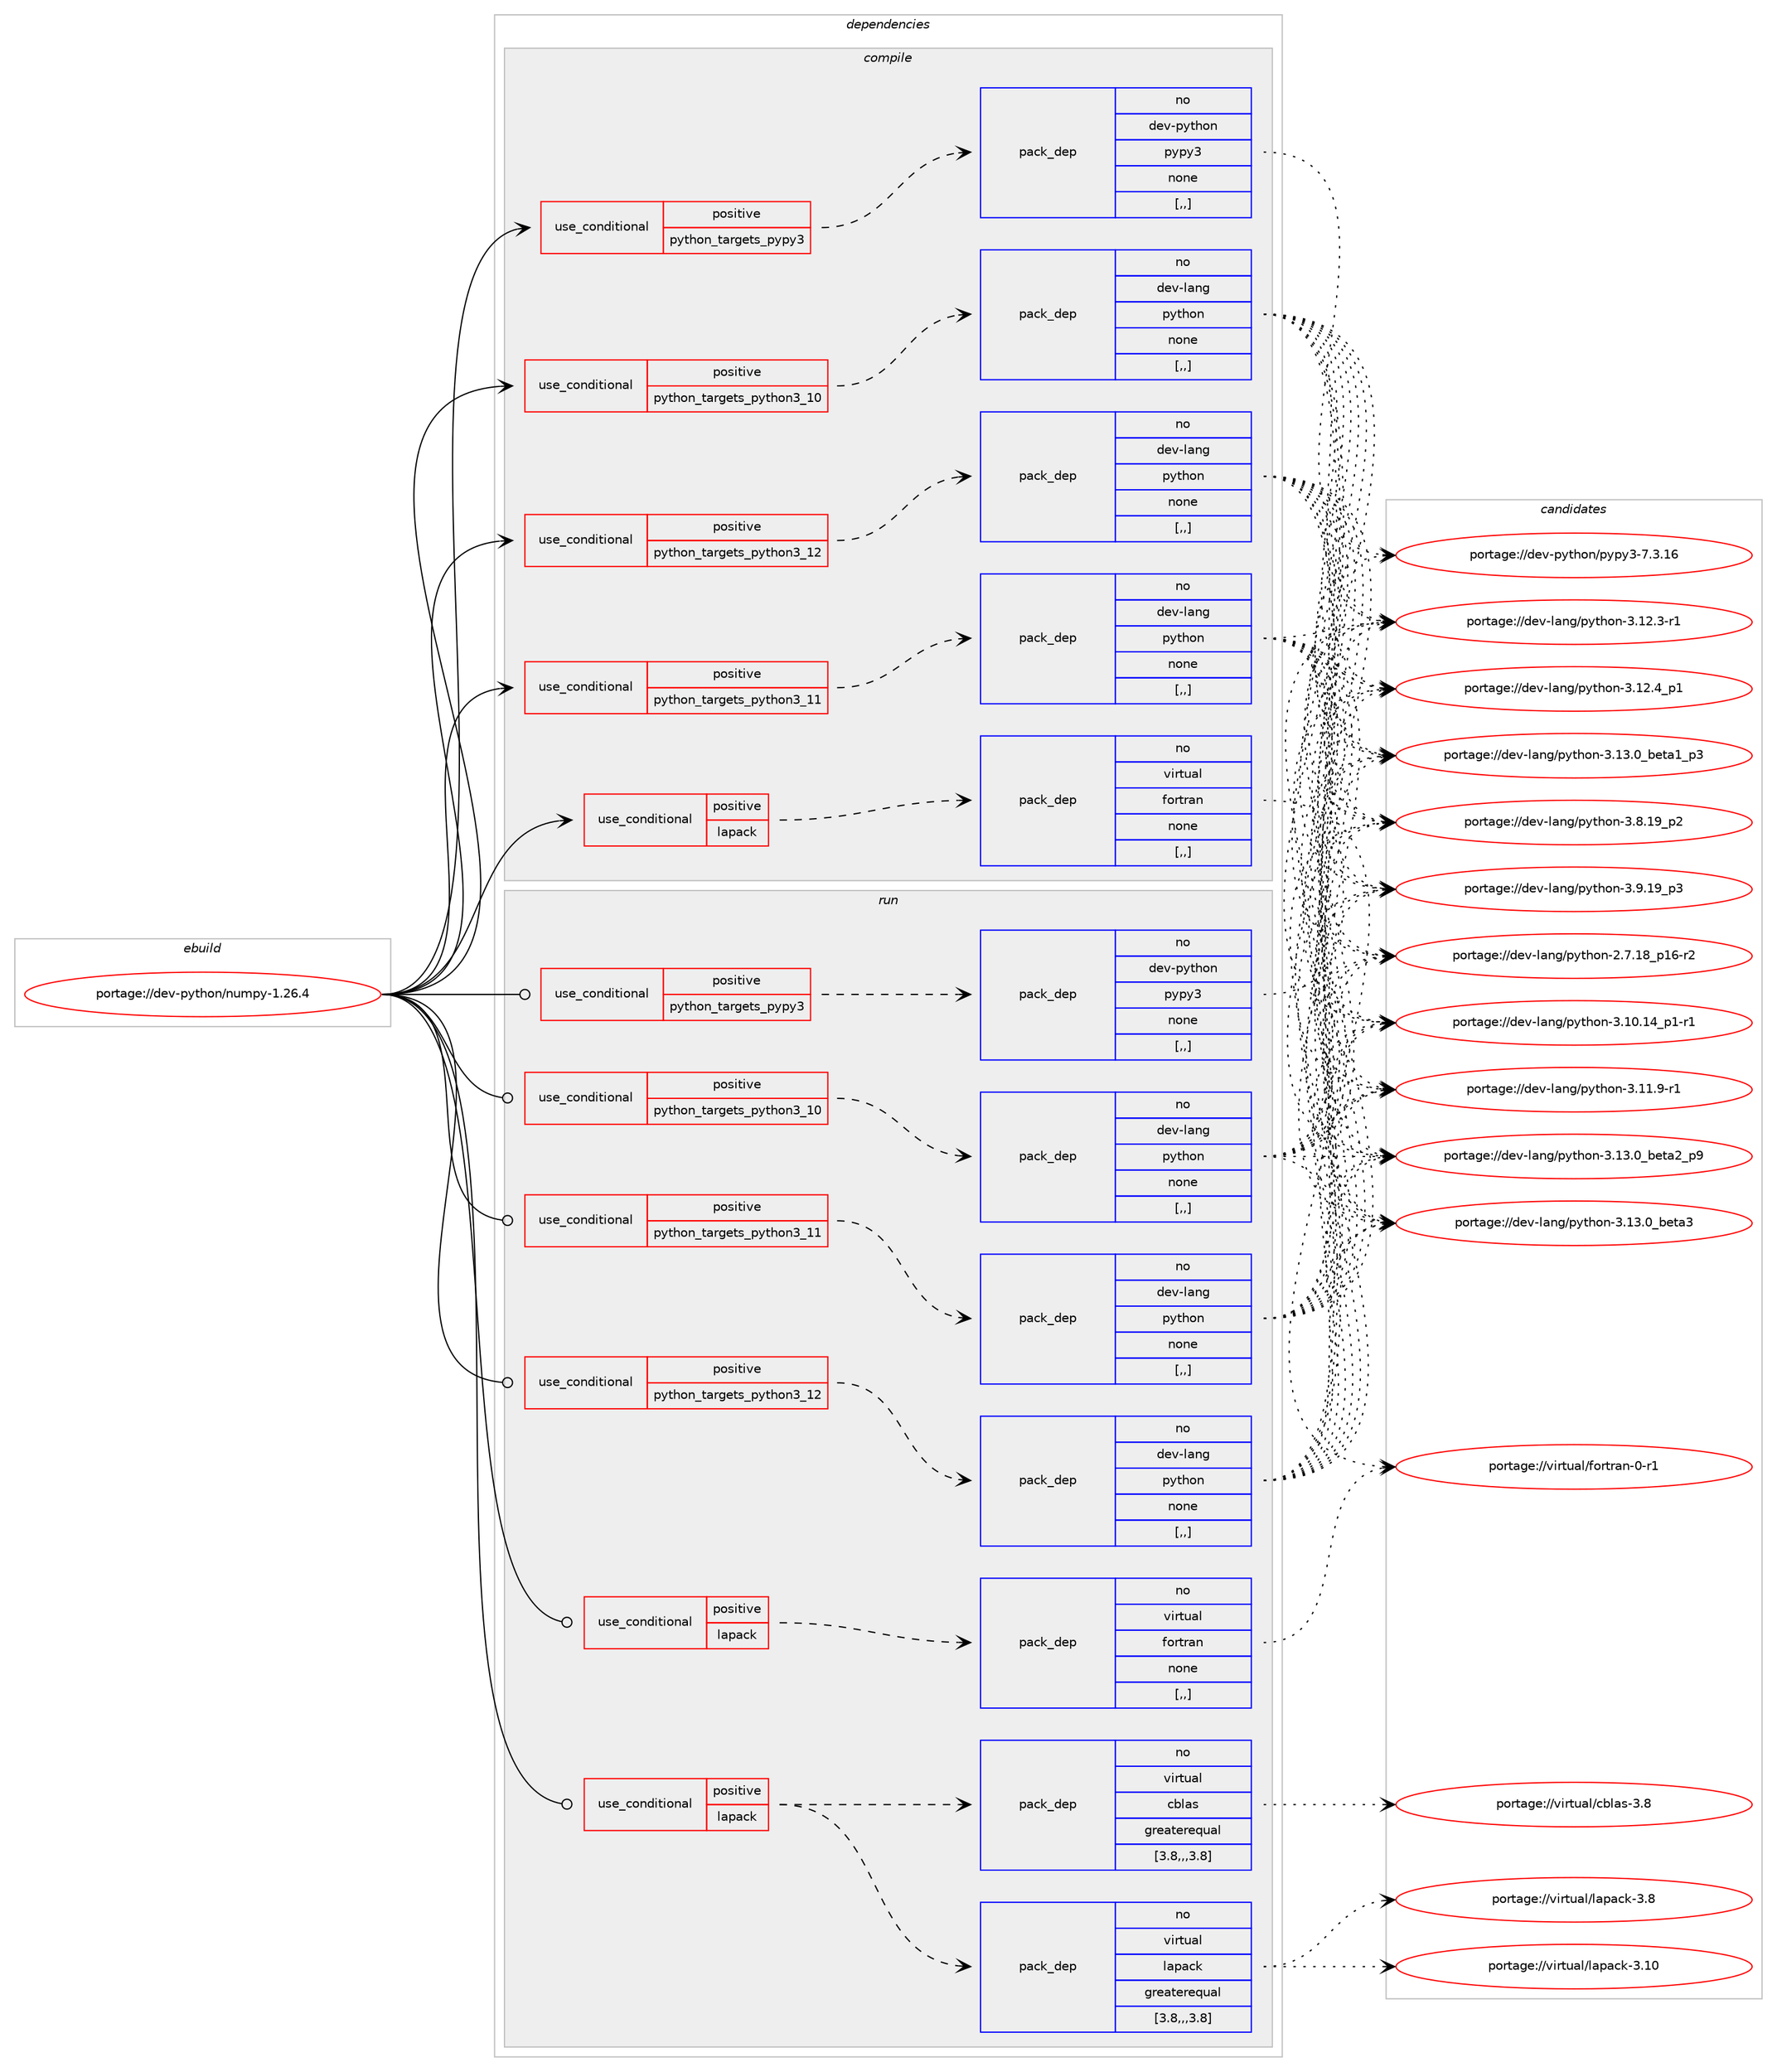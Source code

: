 digraph prolog {

# *************
# Graph options
# *************

newrank=true;
concentrate=true;
compound=true;
graph [rankdir=LR,fontname=Helvetica,fontsize=10,ranksep=1.5];#, ranksep=2.5, nodesep=0.2];
edge  [arrowhead=vee];
node  [fontname=Helvetica,fontsize=10];

# **********
# The ebuild
# **********

subgraph cluster_leftcol {
color=gray;
rank=same;
label=<<i>ebuild</i>>;
id [label="portage://dev-python/numpy-1.26.4", color=red, width=4, href="../dev-python/numpy-1.26.4.svg"];
}

# ****************
# The dependencies
# ****************

subgraph cluster_midcol {
color=gray;
label=<<i>dependencies</i>>;
subgraph cluster_compile {
fillcolor="#eeeeee";
style=filled;
label=<<i>compile</i>>;
subgraph cond34365 {
dependency149225 [label=<<TABLE BORDER="0" CELLBORDER="1" CELLSPACING="0" CELLPADDING="4"><TR><TD ROWSPAN="3" CELLPADDING="10">use_conditional</TD></TR><TR><TD>positive</TD></TR><TR><TD>lapack</TD></TR></TABLE>>, shape=none, color=red];
subgraph pack113645 {
dependency149226 [label=<<TABLE BORDER="0" CELLBORDER="1" CELLSPACING="0" CELLPADDING="4" WIDTH="220"><TR><TD ROWSPAN="6" CELLPADDING="30">pack_dep</TD></TR><TR><TD WIDTH="110">no</TD></TR><TR><TD>virtual</TD></TR><TR><TD>fortran</TD></TR><TR><TD>none</TD></TR><TR><TD>[,,]</TD></TR></TABLE>>, shape=none, color=blue];
}
dependency149225:e -> dependency149226:w [weight=20,style="dashed",arrowhead="vee"];
}
id:e -> dependency149225:w [weight=20,style="solid",arrowhead="vee"];
subgraph cond34366 {
dependency149227 [label=<<TABLE BORDER="0" CELLBORDER="1" CELLSPACING="0" CELLPADDING="4"><TR><TD ROWSPAN="3" CELLPADDING="10">use_conditional</TD></TR><TR><TD>positive</TD></TR><TR><TD>python_targets_pypy3</TD></TR></TABLE>>, shape=none, color=red];
subgraph pack113646 {
dependency149228 [label=<<TABLE BORDER="0" CELLBORDER="1" CELLSPACING="0" CELLPADDING="4" WIDTH="220"><TR><TD ROWSPAN="6" CELLPADDING="30">pack_dep</TD></TR><TR><TD WIDTH="110">no</TD></TR><TR><TD>dev-python</TD></TR><TR><TD>pypy3</TD></TR><TR><TD>none</TD></TR><TR><TD>[,,]</TD></TR></TABLE>>, shape=none, color=blue];
}
dependency149227:e -> dependency149228:w [weight=20,style="dashed",arrowhead="vee"];
}
id:e -> dependency149227:w [weight=20,style="solid",arrowhead="vee"];
subgraph cond34367 {
dependency149229 [label=<<TABLE BORDER="0" CELLBORDER="1" CELLSPACING="0" CELLPADDING="4"><TR><TD ROWSPAN="3" CELLPADDING="10">use_conditional</TD></TR><TR><TD>positive</TD></TR><TR><TD>python_targets_python3_10</TD></TR></TABLE>>, shape=none, color=red];
subgraph pack113647 {
dependency149230 [label=<<TABLE BORDER="0" CELLBORDER="1" CELLSPACING="0" CELLPADDING="4" WIDTH="220"><TR><TD ROWSPAN="6" CELLPADDING="30">pack_dep</TD></TR><TR><TD WIDTH="110">no</TD></TR><TR><TD>dev-lang</TD></TR><TR><TD>python</TD></TR><TR><TD>none</TD></TR><TR><TD>[,,]</TD></TR></TABLE>>, shape=none, color=blue];
}
dependency149229:e -> dependency149230:w [weight=20,style="dashed",arrowhead="vee"];
}
id:e -> dependency149229:w [weight=20,style="solid",arrowhead="vee"];
subgraph cond34368 {
dependency149231 [label=<<TABLE BORDER="0" CELLBORDER="1" CELLSPACING="0" CELLPADDING="4"><TR><TD ROWSPAN="3" CELLPADDING="10">use_conditional</TD></TR><TR><TD>positive</TD></TR><TR><TD>python_targets_python3_11</TD></TR></TABLE>>, shape=none, color=red];
subgraph pack113648 {
dependency149232 [label=<<TABLE BORDER="0" CELLBORDER="1" CELLSPACING="0" CELLPADDING="4" WIDTH="220"><TR><TD ROWSPAN="6" CELLPADDING="30">pack_dep</TD></TR><TR><TD WIDTH="110">no</TD></TR><TR><TD>dev-lang</TD></TR><TR><TD>python</TD></TR><TR><TD>none</TD></TR><TR><TD>[,,]</TD></TR></TABLE>>, shape=none, color=blue];
}
dependency149231:e -> dependency149232:w [weight=20,style="dashed",arrowhead="vee"];
}
id:e -> dependency149231:w [weight=20,style="solid",arrowhead="vee"];
subgraph cond34369 {
dependency149233 [label=<<TABLE BORDER="0" CELLBORDER="1" CELLSPACING="0" CELLPADDING="4"><TR><TD ROWSPAN="3" CELLPADDING="10">use_conditional</TD></TR><TR><TD>positive</TD></TR><TR><TD>python_targets_python3_12</TD></TR></TABLE>>, shape=none, color=red];
subgraph pack113649 {
dependency149234 [label=<<TABLE BORDER="0" CELLBORDER="1" CELLSPACING="0" CELLPADDING="4" WIDTH="220"><TR><TD ROWSPAN="6" CELLPADDING="30">pack_dep</TD></TR><TR><TD WIDTH="110">no</TD></TR><TR><TD>dev-lang</TD></TR><TR><TD>python</TD></TR><TR><TD>none</TD></TR><TR><TD>[,,]</TD></TR></TABLE>>, shape=none, color=blue];
}
dependency149233:e -> dependency149234:w [weight=20,style="dashed",arrowhead="vee"];
}
id:e -> dependency149233:w [weight=20,style="solid",arrowhead="vee"];
}
subgraph cluster_compileandrun {
fillcolor="#eeeeee";
style=filled;
label=<<i>compile and run</i>>;
}
subgraph cluster_run {
fillcolor="#eeeeee";
style=filled;
label=<<i>run</i>>;
subgraph cond34370 {
dependency149235 [label=<<TABLE BORDER="0" CELLBORDER="1" CELLSPACING="0" CELLPADDING="4"><TR><TD ROWSPAN="3" CELLPADDING="10">use_conditional</TD></TR><TR><TD>positive</TD></TR><TR><TD>lapack</TD></TR></TABLE>>, shape=none, color=red];
subgraph pack113650 {
dependency149236 [label=<<TABLE BORDER="0" CELLBORDER="1" CELLSPACING="0" CELLPADDING="4" WIDTH="220"><TR><TD ROWSPAN="6" CELLPADDING="30">pack_dep</TD></TR><TR><TD WIDTH="110">no</TD></TR><TR><TD>virtual</TD></TR><TR><TD>cblas</TD></TR><TR><TD>greaterequal</TD></TR><TR><TD>[3.8,,,3.8]</TD></TR></TABLE>>, shape=none, color=blue];
}
dependency149235:e -> dependency149236:w [weight=20,style="dashed",arrowhead="vee"];
subgraph pack113651 {
dependency149237 [label=<<TABLE BORDER="0" CELLBORDER="1" CELLSPACING="0" CELLPADDING="4" WIDTH="220"><TR><TD ROWSPAN="6" CELLPADDING="30">pack_dep</TD></TR><TR><TD WIDTH="110">no</TD></TR><TR><TD>virtual</TD></TR><TR><TD>lapack</TD></TR><TR><TD>greaterequal</TD></TR><TR><TD>[3.8,,,3.8]</TD></TR></TABLE>>, shape=none, color=blue];
}
dependency149235:e -> dependency149237:w [weight=20,style="dashed",arrowhead="vee"];
}
id:e -> dependency149235:w [weight=20,style="solid",arrowhead="odot"];
subgraph cond34371 {
dependency149238 [label=<<TABLE BORDER="0" CELLBORDER="1" CELLSPACING="0" CELLPADDING="4"><TR><TD ROWSPAN="3" CELLPADDING="10">use_conditional</TD></TR><TR><TD>positive</TD></TR><TR><TD>lapack</TD></TR></TABLE>>, shape=none, color=red];
subgraph pack113652 {
dependency149239 [label=<<TABLE BORDER="0" CELLBORDER="1" CELLSPACING="0" CELLPADDING="4" WIDTH="220"><TR><TD ROWSPAN="6" CELLPADDING="30">pack_dep</TD></TR><TR><TD WIDTH="110">no</TD></TR><TR><TD>virtual</TD></TR><TR><TD>fortran</TD></TR><TR><TD>none</TD></TR><TR><TD>[,,]</TD></TR></TABLE>>, shape=none, color=blue];
}
dependency149238:e -> dependency149239:w [weight=20,style="dashed",arrowhead="vee"];
}
id:e -> dependency149238:w [weight=20,style="solid",arrowhead="odot"];
subgraph cond34372 {
dependency149240 [label=<<TABLE BORDER="0" CELLBORDER="1" CELLSPACING="0" CELLPADDING="4"><TR><TD ROWSPAN="3" CELLPADDING="10">use_conditional</TD></TR><TR><TD>positive</TD></TR><TR><TD>python_targets_pypy3</TD></TR></TABLE>>, shape=none, color=red];
subgraph pack113653 {
dependency149241 [label=<<TABLE BORDER="0" CELLBORDER="1" CELLSPACING="0" CELLPADDING="4" WIDTH="220"><TR><TD ROWSPAN="6" CELLPADDING="30">pack_dep</TD></TR><TR><TD WIDTH="110">no</TD></TR><TR><TD>dev-python</TD></TR><TR><TD>pypy3</TD></TR><TR><TD>none</TD></TR><TR><TD>[,,]</TD></TR></TABLE>>, shape=none, color=blue];
}
dependency149240:e -> dependency149241:w [weight=20,style="dashed",arrowhead="vee"];
}
id:e -> dependency149240:w [weight=20,style="solid",arrowhead="odot"];
subgraph cond34373 {
dependency149242 [label=<<TABLE BORDER="0" CELLBORDER="1" CELLSPACING="0" CELLPADDING="4"><TR><TD ROWSPAN="3" CELLPADDING="10">use_conditional</TD></TR><TR><TD>positive</TD></TR><TR><TD>python_targets_python3_10</TD></TR></TABLE>>, shape=none, color=red];
subgraph pack113654 {
dependency149243 [label=<<TABLE BORDER="0" CELLBORDER="1" CELLSPACING="0" CELLPADDING="4" WIDTH="220"><TR><TD ROWSPAN="6" CELLPADDING="30">pack_dep</TD></TR><TR><TD WIDTH="110">no</TD></TR><TR><TD>dev-lang</TD></TR><TR><TD>python</TD></TR><TR><TD>none</TD></TR><TR><TD>[,,]</TD></TR></TABLE>>, shape=none, color=blue];
}
dependency149242:e -> dependency149243:w [weight=20,style="dashed",arrowhead="vee"];
}
id:e -> dependency149242:w [weight=20,style="solid",arrowhead="odot"];
subgraph cond34374 {
dependency149244 [label=<<TABLE BORDER="0" CELLBORDER="1" CELLSPACING="0" CELLPADDING="4"><TR><TD ROWSPAN="3" CELLPADDING="10">use_conditional</TD></TR><TR><TD>positive</TD></TR><TR><TD>python_targets_python3_11</TD></TR></TABLE>>, shape=none, color=red];
subgraph pack113655 {
dependency149245 [label=<<TABLE BORDER="0" CELLBORDER="1" CELLSPACING="0" CELLPADDING="4" WIDTH="220"><TR><TD ROWSPAN="6" CELLPADDING="30">pack_dep</TD></TR><TR><TD WIDTH="110">no</TD></TR><TR><TD>dev-lang</TD></TR><TR><TD>python</TD></TR><TR><TD>none</TD></TR><TR><TD>[,,]</TD></TR></TABLE>>, shape=none, color=blue];
}
dependency149244:e -> dependency149245:w [weight=20,style="dashed",arrowhead="vee"];
}
id:e -> dependency149244:w [weight=20,style="solid",arrowhead="odot"];
subgraph cond34375 {
dependency149246 [label=<<TABLE BORDER="0" CELLBORDER="1" CELLSPACING="0" CELLPADDING="4"><TR><TD ROWSPAN="3" CELLPADDING="10">use_conditional</TD></TR><TR><TD>positive</TD></TR><TR><TD>python_targets_python3_12</TD></TR></TABLE>>, shape=none, color=red];
subgraph pack113656 {
dependency149247 [label=<<TABLE BORDER="0" CELLBORDER="1" CELLSPACING="0" CELLPADDING="4" WIDTH="220"><TR><TD ROWSPAN="6" CELLPADDING="30">pack_dep</TD></TR><TR><TD WIDTH="110">no</TD></TR><TR><TD>dev-lang</TD></TR><TR><TD>python</TD></TR><TR><TD>none</TD></TR><TR><TD>[,,]</TD></TR></TABLE>>, shape=none, color=blue];
}
dependency149246:e -> dependency149247:w [weight=20,style="dashed",arrowhead="vee"];
}
id:e -> dependency149246:w [weight=20,style="solid",arrowhead="odot"];
}
}

# **************
# The candidates
# **************

subgraph cluster_choices {
rank=same;
color=gray;
label=<<i>candidates</i>>;

subgraph choice113645 {
color=black;
nodesep=1;
choice11810511411611797108471021111141161149711045484511449 [label="portage://virtual/fortran-0-r1", color=red, width=4,href="../virtual/fortran-0-r1.svg"];
dependency149226:e -> choice11810511411611797108471021111141161149711045484511449:w [style=dotted,weight="100"];
}
subgraph choice113646 {
color=black;
nodesep=1;
choice10010111845112121116104111110471121211121215145554651464954 [label="portage://dev-python/pypy3-7.3.16", color=red, width=4,href="../dev-python/pypy3-7.3.16.svg"];
dependency149228:e -> choice10010111845112121116104111110471121211121215145554651464954:w [style=dotted,weight="100"];
}
subgraph choice113647 {
color=black;
nodesep=1;
choice100101118451089711010347112121116104111110455046554649569511249544511450 [label="portage://dev-lang/python-2.7.18_p16-r2", color=red, width=4,href="../dev-lang/python-2.7.18_p16-r2.svg"];
choice100101118451089711010347112121116104111110455146494846495295112494511449 [label="portage://dev-lang/python-3.10.14_p1-r1", color=red, width=4,href="../dev-lang/python-3.10.14_p1-r1.svg"];
choice100101118451089711010347112121116104111110455146494946574511449 [label="portage://dev-lang/python-3.11.9-r1", color=red, width=4,href="../dev-lang/python-3.11.9-r1.svg"];
choice100101118451089711010347112121116104111110455146495046514511449 [label="portage://dev-lang/python-3.12.3-r1", color=red, width=4,href="../dev-lang/python-3.12.3-r1.svg"];
choice100101118451089711010347112121116104111110455146495046529511249 [label="portage://dev-lang/python-3.12.4_p1", color=red, width=4,href="../dev-lang/python-3.12.4_p1.svg"];
choice10010111845108971101034711212111610411111045514649514648959810111697499511251 [label="portage://dev-lang/python-3.13.0_beta1_p3", color=red, width=4,href="../dev-lang/python-3.13.0_beta1_p3.svg"];
choice10010111845108971101034711212111610411111045514649514648959810111697509511257 [label="portage://dev-lang/python-3.13.0_beta2_p9", color=red, width=4,href="../dev-lang/python-3.13.0_beta2_p9.svg"];
choice1001011184510897110103471121211161041111104551464951464895981011169751 [label="portage://dev-lang/python-3.13.0_beta3", color=red, width=4,href="../dev-lang/python-3.13.0_beta3.svg"];
choice100101118451089711010347112121116104111110455146564649579511250 [label="portage://dev-lang/python-3.8.19_p2", color=red, width=4,href="../dev-lang/python-3.8.19_p2.svg"];
choice100101118451089711010347112121116104111110455146574649579511251 [label="portage://dev-lang/python-3.9.19_p3", color=red, width=4,href="../dev-lang/python-3.9.19_p3.svg"];
dependency149230:e -> choice100101118451089711010347112121116104111110455046554649569511249544511450:w [style=dotted,weight="100"];
dependency149230:e -> choice100101118451089711010347112121116104111110455146494846495295112494511449:w [style=dotted,weight="100"];
dependency149230:e -> choice100101118451089711010347112121116104111110455146494946574511449:w [style=dotted,weight="100"];
dependency149230:e -> choice100101118451089711010347112121116104111110455146495046514511449:w [style=dotted,weight="100"];
dependency149230:e -> choice100101118451089711010347112121116104111110455146495046529511249:w [style=dotted,weight="100"];
dependency149230:e -> choice10010111845108971101034711212111610411111045514649514648959810111697499511251:w [style=dotted,weight="100"];
dependency149230:e -> choice10010111845108971101034711212111610411111045514649514648959810111697509511257:w [style=dotted,weight="100"];
dependency149230:e -> choice1001011184510897110103471121211161041111104551464951464895981011169751:w [style=dotted,weight="100"];
dependency149230:e -> choice100101118451089711010347112121116104111110455146564649579511250:w [style=dotted,weight="100"];
dependency149230:e -> choice100101118451089711010347112121116104111110455146574649579511251:w [style=dotted,weight="100"];
}
subgraph choice113648 {
color=black;
nodesep=1;
choice100101118451089711010347112121116104111110455046554649569511249544511450 [label="portage://dev-lang/python-2.7.18_p16-r2", color=red, width=4,href="../dev-lang/python-2.7.18_p16-r2.svg"];
choice100101118451089711010347112121116104111110455146494846495295112494511449 [label="portage://dev-lang/python-3.10.14_p1-r1", color=red, width=4,href="../dev-lang/python-3.10.14_p1-r1.svg"];
choice100101118451089711010347112121116104111110455146494946574511449 [label="portage://dev-lang/python-3.11.9-r1", color=red, width=4,href="../dev-lang/python-3.11.9-r1.svg"];
choice100101118451089711010347112121116104111110455146495046514511449 [label="portage://dev-lang/python-3.12.3-r1", color=red, width=4,href="../dev-lang/python-3.12.3-r1.svg"];
choice100101118451089711010347112121116104111110455146495046529511249 [label="portage://dev-lang/python-3.12.4_p1", color=red, width=4,href="../dev-lang/python-3.12.4_p1.svg"];
choice10010111845108971101034711212111610411111045514649514648959810111697499511251 [label="portage://dev-lang/python-3.13.0_beta1_p3", color=red, width=4,href="../dev-lang/python-3.13.0_beta1_p3.svg"];
choice10010111845108971101034711212111610411111045514649514648959810111697509511257 [label="portage://dev-lang/python-3.13.0_beta2_p9", color=red, width=4,href="../dev-lang/python-3.13.0_beta2_p9.svg"];
choice1001011184510897110103471121211161041111104551464951464895981011169751 [label="portage://dev-lang/python-3.13.0_beta3", color=red, width=4,href="../dev-lang/python-3.13.0_beta3.svg"];
choice100101118451089711010347112121116104111110455146564649579511250 [label="portage://dev-lang/python-3.8.19_p2", color=red, width=4,href="../dev-lang/python-3.8.19_p2.svg"];
choice100101118451089711010347112121116104111110455146574649579511251 [label="portage://dev-lang/python-3.9.19_p3", color=red, width=4,href="../dev-lang/python-3.9.19_p3.svg"];
dependency149232:e -> choice100101118451089711010347112121116104111110455046554649569511249544511450:w [style=dotted,weight="100"];
dependency149232:e -> choice100101118451089711010347112121116104111110455146494846495295112494511449:w [style=dotted,weight="100"];
dependency149232:e -> choice100101118451089711010347112121116104111110455146494946574511449:w [style=dotted,weight="100"];
dependency149232:e -> choice100101118451089711010347112121116104111110455146495046514511449:w [style=dotted,weight="100"];
dependency149232:e -> choice100101118451089711010347112121116104111110455146495046529511249:w [style=dotted,weight="100"];
dependency149232:e -> choice10010111845108971101034711212111610411111045514649514648959810111697499511251:w [style=dotted,weight="100"];
dependency149232:e -> choice10010111845108971101034711212111610411111045514649514648959810111697509511257:w [style=dotted,weight="100"];
dependency149232:e -> choice1001011184510897110103471121211161041111104551464951464895981011169751:w [style=dotted,weight="100"];
dependency149232:e -> choice100101118451089711010347112121116104111110455146564649579511250:w [style=dotted,weight="100"];
dependency149232:e -> choice100101118451089711010347112121116104111110455146574649579511251:w [style=dotted,weight="100"];
}
subgraph choice113649 {
color=black;
nodesep=1;
choice100101118451089711010347112121116104111110455046554649569511249544511450 [label="portage://dev-lang/python-2.7.18_p16-r2", color=red, width=4,href="../dev-lang/python-2.7.18_p16-r2.svg"];
choice100101118451089711010347112121116104111110455146494846495295112494511449 [label="portage://dev-lang/python-3.10.14_p1-r1", color=red, width=4,href="../dev-lang/python-3.10.14_p1-r1.svg"];
choice100101118451089711010347112121116104111110455146494946574511449 [label="portage://dev-lang/python-3.11.9-r1", color=red, width=4,href="../dev-lang/python-3.11.9-r1.svg"];
choice100101118451089711010347112121116104111110455146495046514511449 [label="portage://dev-lang/python-3.12.3-r1", color=red, width=4,href="../dev-lang/python-3.12.3-r1.svg"];
choice100101118451089711010347112121116104111110455146495046529511249 [label="portage://dev-lang/python-3.12.4_p1", color=red, width=4,href="../dev-lang/python-3.12.4_p1.svg"];
choice10010111845108971101034711212111610411111045514649514648959810111697499511251 [label="portage://dev-lang/python-3.13.0_beta1_p3", color=red, width=4,href="../dev-lang/python-3.13.0_beta1_p3.svg"];
choice10010111845108971101034711212111610411111045514649514648959810111697509511257 [label="portage://dev-lang/python-3.13.0_beta2_p9", color=red, width=4,href="../dev-lang/python-3.13.0_beta2_p9.svg"];
choice1001011184510897110103471121211161041111104551464951464895981011169751 [label="portage://dev-lang/python-3.13.0_beta3", color=red, width=4,href="../dev-lang/python-3.13.0_beta3.svg"];
choice100101118451089711010347112121116104111110455146564649579511250 [label="portage://dev-lang/python-3.8.19_p2", color=red, width=4,href="../dev-lang/python-3.8.19_p2.svg"];
choice100101118451089711010347112121116104111110455146574649579511251 [label="portage://dev-lang/python-3.9.19_p3", color=red, width=4,href="../dev-lang/python-3.9.19_p3.svg"];
dependency149234:e -> choice100101118451089711010347112121116104111110455046554649569511249544511450:w [style=dotted,weight="100"];
dependency149234:e -> choice100101118451089711010347112121116104111110455146494846495295112494511449:w [style=dotted,weight="100"];
dependency149234:e -> choice100101118451089711010347112121116104111110455146494946574511449:w [style=dotted,weight="100"];
dependency149234:e -> choice100101118451089711010347112121116104111110455146495046514511449:w [style=dotted,weight="100"];
dependency149234:e -> choice100101118451089711010347112121116104111110455146495046529511249:w [style=dotted,weight="100"];
dependency149234:e -> choice10010111845108971101034711212111610411111045514649514648959810111697499511251:w [style=dotted,weight="100"];
dependency149234:e -> choice10010111845108971101034711212111610411111045514649514648959810111697509511257:w [style=dotted,weight="100"];
dependency149234:e -> choice1001011184510897110103471121211161041111104551464951464895981011169751:w [style=dotted,weight="100"];
dependency149234:e -> choice100101118451089711010347112121116104111110455146564649579511250:w [style=dotted,weight="100"];
dependency149234:e -> choice100101118451089711010347112121116104111110455146574649579511251:w [style=dotted,weight="100"];
}
subgraph choice113650 {
color=black;
nodesep=1;
choice118105114116117971084799981089711545514656 [label="portage://virtual/cblas-3.8", color=red, width=4,href="../virtual/cblas-3.8.svg"];
dependency149236:e -> choice118105114116117971084799981089711545514656:w [style=dotted,weight="100"];
}
subgraph choice113651 {
color=black;
nodesep=1;
choice11810511411611797108471089711297991074551464948 [label="portage://virtual/lapack-3.10", color=red, width=4,href="../virtual/lapack-3.10.svg"];
choice118105114116117971084710897112979910745514656 [label="portage://virtual/lapack-3.8", color=red, width=4,href="../virtual/lapack-3.8.svg"];
dependency149237:e -> choice11810511411611797108471089711297991074551464948:w [style=dotted,weight="100"];
dependency149237:e -> choice118105114116117971084710897112979910745514656:w [style=dotted,weight="100"];
}
subgraph choice113652 {
color=black;
nodesep=1;
choice11810511411611797108471021111141161149711045484511449 [label="portage://virtual/fortran-0-r1", color=red, width=4,href="../virtual/fortran-0-r1.svg"];
dependency149239:e -> choice11810511411611797108471021111141161149711045484511449:w [style=dotted,weight="100"];
}
subgraph choice113653 {
color=black;
nodesep=1;
choice10010111845112121116104111110471121211121215145554651464954 [label="portage://dev-python/pypy3-7.3.16", color=red, width=4,href="../dev-python/pypy3-7.3.16.svg"];
dependency149241:e -> choice10010111845112121116104111110471121211121215145554651464954:w [style=dotted,weight="100"];
}
subgraph choice113654 {
color=black;
nodesep=1;
choice100101118451089711010347112121116104111110455046554649569511249544511450 [label="portage://dev-lang/python-2.7.18_p16-r2", color=red, width=4,href="../dev-lang/python-2.7.18_p16-r2.svg"];
choice100101118451089711010347112121116104111110455146494846495295112494511449 [label="portage://dev-lang/python-3.10.14_p1-r1", color=red, width=4,href="../dev-lang/python-3.10.14_p1-r1.svg"];
choice100101118451089711010347112121116104111110455146494946574511449 [label="portage://dev-lang/python-3.11.9-r1", color=red, width=4,href="../dev-lang/python-3.11.9-r1.svg"];
choice100101118451089711010347112121116104111110455146495046514511449 [label="portage://dev-lang/python-3.12.3-r1", color=red, width=4,href="../dev-lang/python-3.12.3-r1.svg"];
choice100101118451089711010347112121116104111110455146495046529511249 [label="portage://dev-lang/python-3.12.4_p1", color=red, width=4,href="../dev-lang/python-3.12.4_p1.svg"];
choice10010111845108971101034711212111610411111045514649514648959810111697499511251 [label="portage://dev-lang/python-3.13.0_beta1_p3", color=red, width=4,href="../dev-lang/python-3.13.0_beta1_p3.svg"];
choice10010111845108971101034711212111610411111045514649514648959810111697509511257 [label="portage://dev-lang/python-3.13.0_beta2_p9", color=red, width=4,href="../dev-lang/python-3.13.0_beta2_p9.svg"];
choice1001011184510897110103471121211161041111104551464951464895981011169751 [label="portage://dev-lang/python-3.13.0_beta3", color=red, width=4,href="../dev-lang/python-3.13.0_beta3.svg"];
choice100101118451089711010347112121116104111110455146564649579511250 [label="portage://dev-lang/python-3.8.19_p2", color=red, width=4,href="../dev-lang/python-3.8.19_p2.svg"];
choice100101118451089711010347112121116104111110455146574649579511251 [label="portage://dev-lang/python-3.9.19_p3", color=red, width=4,href="../dev-lang/python-3.9.19_p3.svg"];
dependency149243:e -> choice100101118451089711010347112121116104111110455046554649569511249544511450:w [style=dotted,weight="100"];
dependency149243:e -> choice100101118451089711010347112121116104111110455146494846495295112494511449:w [style=dotted,weight="100"];
dependency149243:e -> choice100101118451089711010347112121116104111110455146494946574511449:w [style=dotted,weight="100"];
dependency149243:e -> choice100101118451089711010347112121116104111110455146495046514511449:w [style=dotted,weight="100"];
dependency149243:e -> choice100101118451089711010347112121116104111110455146495046529511249:w [style=dotted,weight="100"];
dependency149243:e -> choice10010111845108971101034711212111610411111045514649514648959810111697499511251:w [style=dotted,weight="100"];
dependency149243:e -> choice10010111845108971101034711212111610411111045514649514648959810111697509511257:w [style=dotted,weight="100"];
dependency149243:e -> choice1001011184510897110103471121211161041111104551464951464895981011169751:w [style=dotted,weight="100"];
dependency149243:e -> choice100101118451089711010347112121116104111110455146564649579511250:w [style=dotted,weight="100"];
dependency149243:e -> choice100101118451089711010347112121116104111110455146574649579511251:w [style=dotted,weight="100"];
}
subgraph choice113655 {
color=black;
nodesep=1;
choice100101118451089711010347112121116104111110455046554649569511249544511450 [label="portage://dev-lang/python-2.7.18_p16-r2", color=red, width=4,href="../dev-lang/python-2.7.18_p16-r2.svg"];
choice100101118451089711010347112121116104111110455146494846495295112494511449 [label="portage://dev-lang/python-3.10.14_p1-r1", color=red, width=4,href="../dev-lang/python-3.10.14_p1-r1.svg"];
choice100101118451089711010347112121116104111110455146494946574511449 [label="portage://dev-lang/python-3.11.9-r1", color=red, width=4,href="../dev-lang/python-3.11.9-r1.svg"];
choice100101118451089711010347112121116104111110455146495046514511449 [label="portage://dev-lang/python-3.12.3-r1", color=red, width=4,href="../dev-lang/python-3.12.3-r1.svg"];
choice100101118451089711010347112121116104111110455146495046529511249 [label="portage://dev-lang/python-3.12.4_p1", color=red, width=4,href="../dev-lang/python-3.12.4_p1.svg"];
choice10010111845108971101034711212111610411111045514649514648959810111697499511251 [label="portage://dev-lang/python-3.13.0_beta1_p3", color=red, width=4,href="../dev-lang/python-3.13.0_beta1_p3.svg"];
choice10010111845108971101034711212111610411111045514649514648959810111697509511257 [label="portage://dev-lang/python-3.13.0_beta2_p9", color=red, width=4,href="../dev-lang/python-3.13.0_beta2_p9.svg"];
choice1001011184510897110103471121211161041111104551464951464895981011169751 [label="portage://dev-lang/python-3.13.0_beta3", color=red, width=4,href="../dev-lang/python-3.13.0_beta3.svg"];
choice100101118451089711010347112121116104111110455146564649579511250 [label="portage://dev-lang/python-3.8.19_p2", color=red, width=4,href="../dev-lang/python-3.8.19_p2.svg"];
choice100101118451089711010347112121116104111110455146574649579511251 [label="portage://dev-lang/python-3.9.19_p3", color=red, width=4,href="../dev-lang/python-3.9.19_p3.svg"];
dependency149245:e -> choice100101118451089711010347112121116104111110455046554649569511249544511450:w [style=dotted,weight="100"];
dependency149245:e -> choice100101118451089711010347112121116104111110455146494846495295112494511449:w [style=dotted,weight="100"];
dependency149245:e -> choice100101118451089711010347112121116104111110455146494946574511449:w [style=dotted,weight="100"];
dependency149245:e -> choice100101118451089711010347112121116104111110455146495046514511449:w [style=dotted,weight="100"];
dependency149245:e -> choice100101118451089711010347112121116104111110455146495046529511249:w [style=dotted,weight="100"];
dependency149245:e -> choice10010111845108971101034711212111610411111045514649514648959810111697499511251:w [style=dotted,weight="100"];
dependency149245:e -> choice10010111845108971101034711212111610411111045514649514648959810111697509511257:w [style=dotted,weight="100"];
dependency149245:e -> choice1001011184510897110103471121211161041111104551464951464895981011169751:w [style=dotted,weight="100"];
dependency149245:e -> choice100101118451089711010347112121116104111110455146564649579511250:w [style=dotted,weight="100"];
dependency149245:e -> choice100101118451089711010347112121116104111110455146574649579511251:w [style=dotted,weight="100"];
}
subgraph choice113656 {
color=black;
nodesep=1;
choice100101118451089711010347112121116104111110455046554649569511249544511450 [label="portage://dev-lang/python-2.7.18_p16-r2", color=red, width=4,href="../dev-lang/python-2.7.18_p16-r2.svg"];
choice100101118451089711010347112121116104111110455146494846495295112494511449 [label="portage://dev-lang/python-3.10.14_p1-r1", color=red, width=4,href="../dev-lang/python-3.10.14_p1-r1.svg"];
choice100101118451089711010347112121116104111110455146494946574511449 [label="portage://dev-lang/python-3.11.9-r1", color=red, width=4,href="../dev-lang/python-3.11.9-r1.svg"];
choice100101118451089711010347112121116104111110455146495046514511449 [label="portage://dev-lang/python-3.12.3-r1", color=red, width=4,href="../dev-lang/python-3.12.3-r1.svg"];
choice100101118451089711010347112121116104111110455146495046529511249 [label="portage://dev-lang/python-3.12.4_p1", color=red, width=4,href="../dev-lang/python-3.12.4_p1.svg"];
choice10010111845108971101034711212111610411111045514649514648959810111697499511251 [label="portage://dev-lang/python-3.13.0_beta1_p3", color=red, width=4,href="../dev-lang/python-3.13.0_beta1_p3.svg"];
choice10010111845108971101034711212111610411111045514649514648959810111697509511257 [label="portage://dev-lang/python-3.13.0_beta2_p9", color=red, width=4,href="../dev-lang/python-3.13.0_beta2_p9.svg"];
choice1001011184510897110103471121211161041111104551464951464895981011169751 [label="portage://dev-lang/python-3.13.0_beta3", color=red, width=4,href="../dev-lang/python-3.13.0_beta3.svg"];
choice100101118451089711010347112121116104111110455146564649579511250 [label="portage://dev-lang/python-3.8.19_p2", color=red, width=4,href="../dev-lang/python-3.8.19_p2.svg"];
choice100101118451089711010347112121116104111110455146574649579511251 [label="portage://dev-lang/python-3.9.19_p3", color=red, width=4,href="../dev-lang/python-3.9.19_p3.svg"];
dependency149247:e -> choice100101118451089711010347112121116104111110455046554649569511249544511450:w [style=dotted,weight="100"];
dependency149247:e -> choice100101118451089711010347112121116104111110455146494846495295112494511449:w [style=dotted,weight="100"];
dependency149247:e -> choice100101118451089711010347112121116104111110455146494946574511449:w [style=dotted,weight="100"];
dependency149247:e -> choice100101118451089711010347112121116104111110455146495046514511449:w [style=dotted,weight="100"];
dependency149247:e -> choice100101118451089711010347112121116104111110455146495046529511249:w [style=dotted,weight="100"];
dependency149247:e -> choice10010111845108971101034711212111610411111045514649514648959810111697499511251:w [style=dotted,weight="100"];
dependency149247:e -> choice10010111845108971101034711212111610411111045514649514648959810111697509511257:w [style=dotted,weight="100"];
dependency149247:e -> choice1001011184510897110103471121211161041111104551464951464895981011169751:w [style=dotted,weight="100"];
dependency149247:e -> choice100101118451089711010347112121116104111110455146564649579511250:w [style=dotted,weight="100"];
dependency149247:e -> choice100101118451089711010347112121116104111110455146574649579511251:w [style=dotted,weight="100"];
}
}

}

